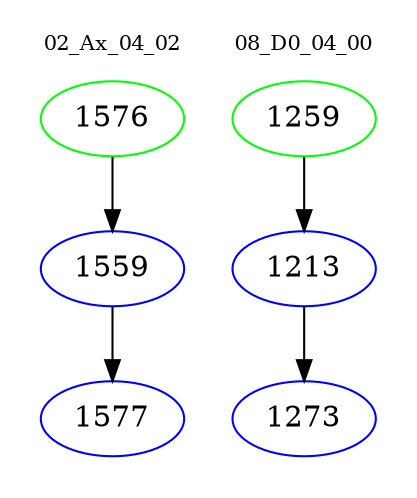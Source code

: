 digraph{
subgraph cluster_0 {
color = white
label = "02_Ax_04_02";
fontsize=10;
T0_1576 [label="1576", color="green"]
T0_1576 -> T0_1559 [color="black"]
T0_1559 [label="1559", color="blue"]
T0_1559 -> T0_1577 [color="black"]
T0_1577 [label="1577", color="blue"]
}
subgraph cluster_1 {
color = white
label = "08_D0_04_00";
fontsize=10;
T1_1259 [label="1259", color="green"]
T1_1259 -> T1_1213 [color="black"]
T1_1213 [label="1213", color="blue"]
T1_1213 -> T1_1273 [color="black"]
T1_1273 [label="1273", color="blue"]
}
}
